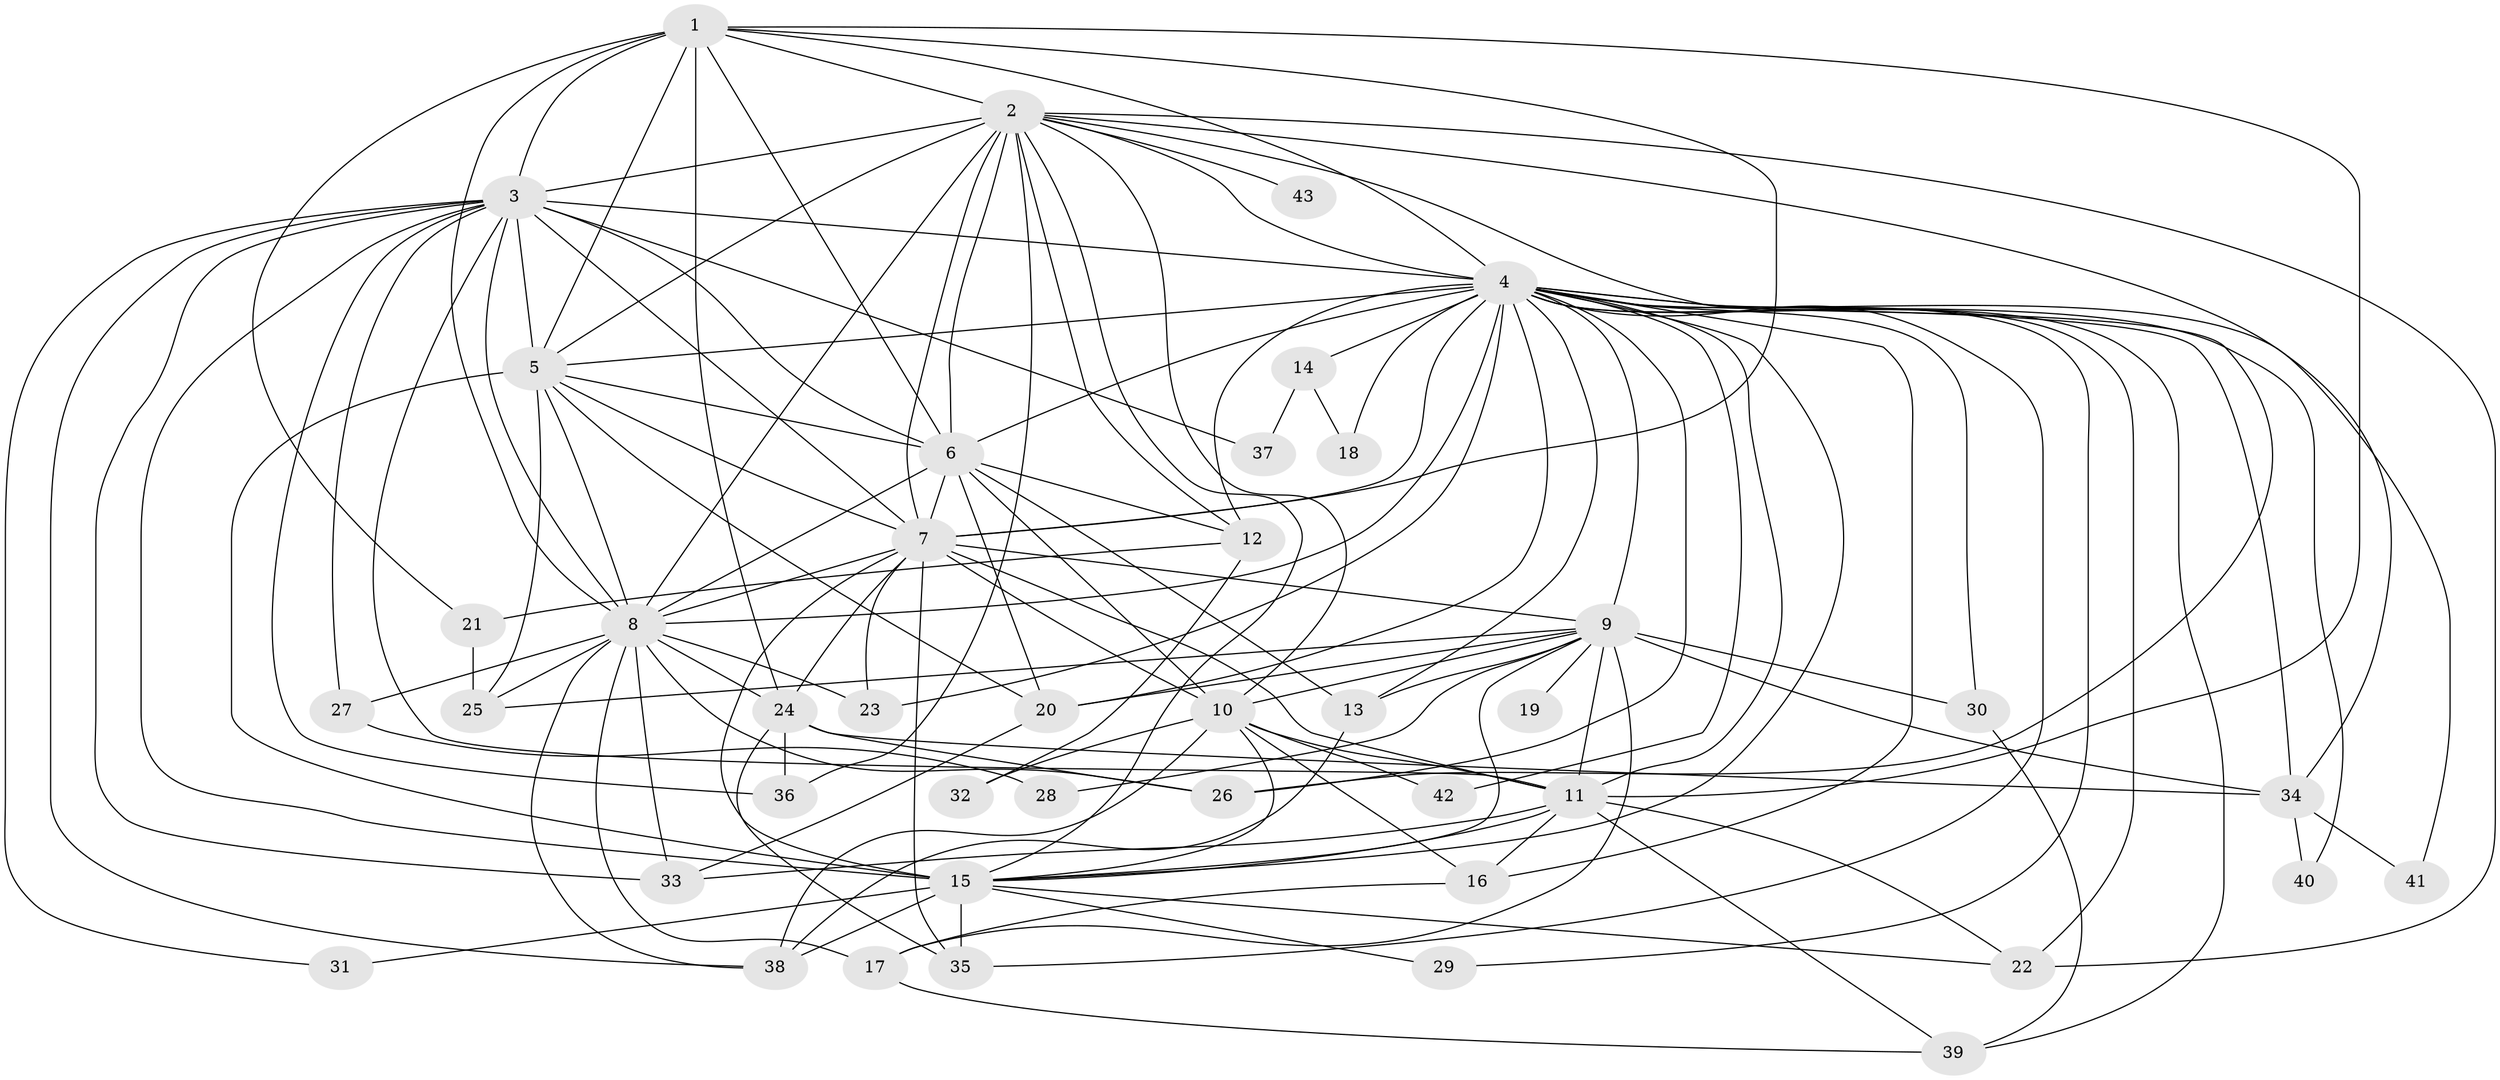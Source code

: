 // original degree distribution, {15: 0.018867924528301886, 19: 0.018867924528301886, 24: 0.009433962264150943, 22: 0.009433962264150943, 25: 0.009433962264150943, 10: 0.009433962264150943, 26: 0.009433962264150943, 21: 0.009433962264150943, 20: 0.009433962264150943, 3: 0.16981132075471697, 4: 0.12264150943396226, 5: 0.05660377358490566, 2: 0.5377358490566038, 8: 0.009433962264150943}
// Generated by graph-tools (version 1.1) at 2025/49/03/04/25 22:49:56]
// undirected, 43 vertices, 133 edges
graph export_dot {
  node [color=gray90,style=filled];
  1;
  2;
  3;
  4;
  5;
  6;
  7;
  8;
  9;
  10;
  11;
  12;
  13;
  14;
  15;
  16;
  17;
  18;
  19;
  20;
  21;
  22;
  23;
  24;
  25;
  26;
  27;
  28;
  29;
  30;
  31;
  32;
  33;
  34;
  35;
  36;
  37;
  38;
  39;
  40;
  41;
  42;
  43;
  1 -- 2 [weight=1.0];
  1 -- 3 [weight=1.0];
  1 -- 4 [weight=2.0];
  1 -- 5 [weight=1.0];
  1 -- 6 [weight=1.0];
  1 -- 7 [weight=2.0];
  1 -- 8 [weight=2.0];
  1 -- 11 [weight=1.0];
  1 -- 21 [weight=3.0];
  1 -- 24 [weight=1.0];
  2 -- 3 [weight=2.0];
  2 -- 4 [weight=2.0];
  2 -- 5 [weight=1.0];
  2 -- 6 [weight=2.0];
  2 -- 7 [weight=2.0];
  2 -- 8 [weight=1.0];
  2 -- 10 [weight=1.0];
  2 -- 12 [weight=1.0];
  2 -- 15 [weight=1.0];
  2 -- 22 [weight=1.0];
  2 -- 26 [weight=1.0];
  2 -- 34 [weight=1.0];
  2 -- 36 [weight=1.0];
  2 -- 43 [weight=1.0];
  3 -- 4 [weight=3.0];
  3 -- 5 [weight=1.0];
  3 -- 6 [weight=2.0];
  3 -- 7 [weight=2.0];
  3 -- 8 [weight=1.0];
  3 -- 11 [weight=1.0];
  3 -- 15 [weight=1.0];
  3 -- 27 [weight=1.0];
  3 -- 31 [weight=1.0];
  3 -- 33 [weight=1.0];
  3 -- 36 [weight=1.0];
  3 -- 37 [weight=1.0];
  3 -- 38 [weight=1.0];
  4 -- 5 [weight=2.0];
  4 -- 6 [weight=3.0];
  4 -- 7 [weight=4.0];
  4 -- 8 [weight=2.0];
  4 -- 9 [weight=1.0];
  4 -- 11 [weight=1.0];
  4 -- 12 [weight=1.0];
  4 -- 13 [weight=2.0];
  4 -- 14 [weight=1.0];
  4 -- 15 [weight=1.0];
  4 -- 16 [weight=1.0];
  4 -- 18 [weight=1.0];
  4 -- 20 [weight=1.0];
  4 -- 22 [weight=1.0];
  4 -- 23 [weight=1.0];
  4 -- 26 [weight=1.0];
  4 -- 29 [weight=1.0];
  4 -- 30 [weight=1.0];
  4 -- 34 [weight=1.0];
  4 -- 35 [weight=1.0];
  4 -- 39 [weight=1.0];
  4 -- 40 [weight=1.0];
  4 -- 41 [weight=1.0];
  4 -- 42 [weight=1.0];
  5 -- 6 [weight=1.0];
  5 -- 7 [weight=3.0];
  5 -- 8 [weight=1.0];
  5 -- 15 [weight=9.0];
  5 -- 20 [weight=1.0];
  5 -- 25 [weight=1.0];
  6 -- 7 [weight=2.0];
  6 -- 8 [weight=1.0];
  6 -- 10 [weight=7.0];
  6 -- 12 [weight=2.0];
  6 -- 13 [weight=1.0];
  6 -- 20 [weight=1.0];
  7 -- 8 [weight=3.0];
  7 -- 9 [weight=1.0];
  7 -- 10 [weight=2.0];
  7 -- 11 [weight=5.0];
  7 -- 15 [weight=1.0];
  7 -- 23 [weight=1.0];
  7 -- 24 [weight=2.0];
  7 -- 35 [weight=2.0];
  8 -- 17 [weight=1.0];
  8 -- 23 [weight=1.0];
  8 -- 24 [weight=1.0];
  8 -- 25 [weight=1.0];
  8 -- 26 [weight=1.0];
  8 -- 27 [weight=2.0];
  8 -- 33 [weight=1.0];
  8 -- 38 [weight=1.0];
  9 -- 10 [weight=1.0];
  9 -- 11 [weight=1.0];
  9 -- 13 [weight=1.0];
  9 -- 15 [weight=2.0];
  9 -- 17 [weight=1.0];
  9 -- 19 [weight=1.0];
  9 -- 20 [weight=1.0];
  9 -- 25 [weight=1.0];
  9 -- 28 [weight=1.0];
  9 -- 30 [weight=1.0];
  9 -- 34 [weight=1.0];
  10 -- 11 [weight=1.0];
  10 -- 15 [weight=1.0];
  10 -- 16 [weight=1.0];
  10 -- 32 [weight=1.0];
  10 -- 38 [weight=1.0];
  10 -- 42 [weight=1.0];
  11 -- 15 [weight=1.0];
  11 -- 16 [weight=1.0];
  11 -- 22 [weight=1.0];
  11 -- 33 [weight=1.0];
  11 -- 39 [weight=1.0];
  12 -- 21 [weight=2.0];
  12 -- 32 [weight=1.0];
  13 -- 38 [weight=1.0];
  14 -- 18 [weight=1.0];
  14 -- 37 [weight=1.0];
  15 -- 22 [weight=1.0];
  15 -- 29 [weight=1.0];
  15 -- 31 [weight=1.0];
  15 -- 35 [weight=1.0];
  15 -- 38 [weight=2.0];
  16 -- 17 [weight=1.0];
  17 -- 39 [weight=1.0];
  20 -- 33 [weight=1.0];
  21 -- 25 [weight=1.0];
  24 -- 26 [weight=3.0];
  24 -- 34 [weight=1.0];
  24 -- 35 [weight=1.0];
  24 -- 36 [weight=1.0];
  27 -- 28 [weight=1.0];
  30 -- 39 [weight=1.0];
  34 -- 40 [weight=1.0];
  34 -- 41 [weight=1.0];
}
